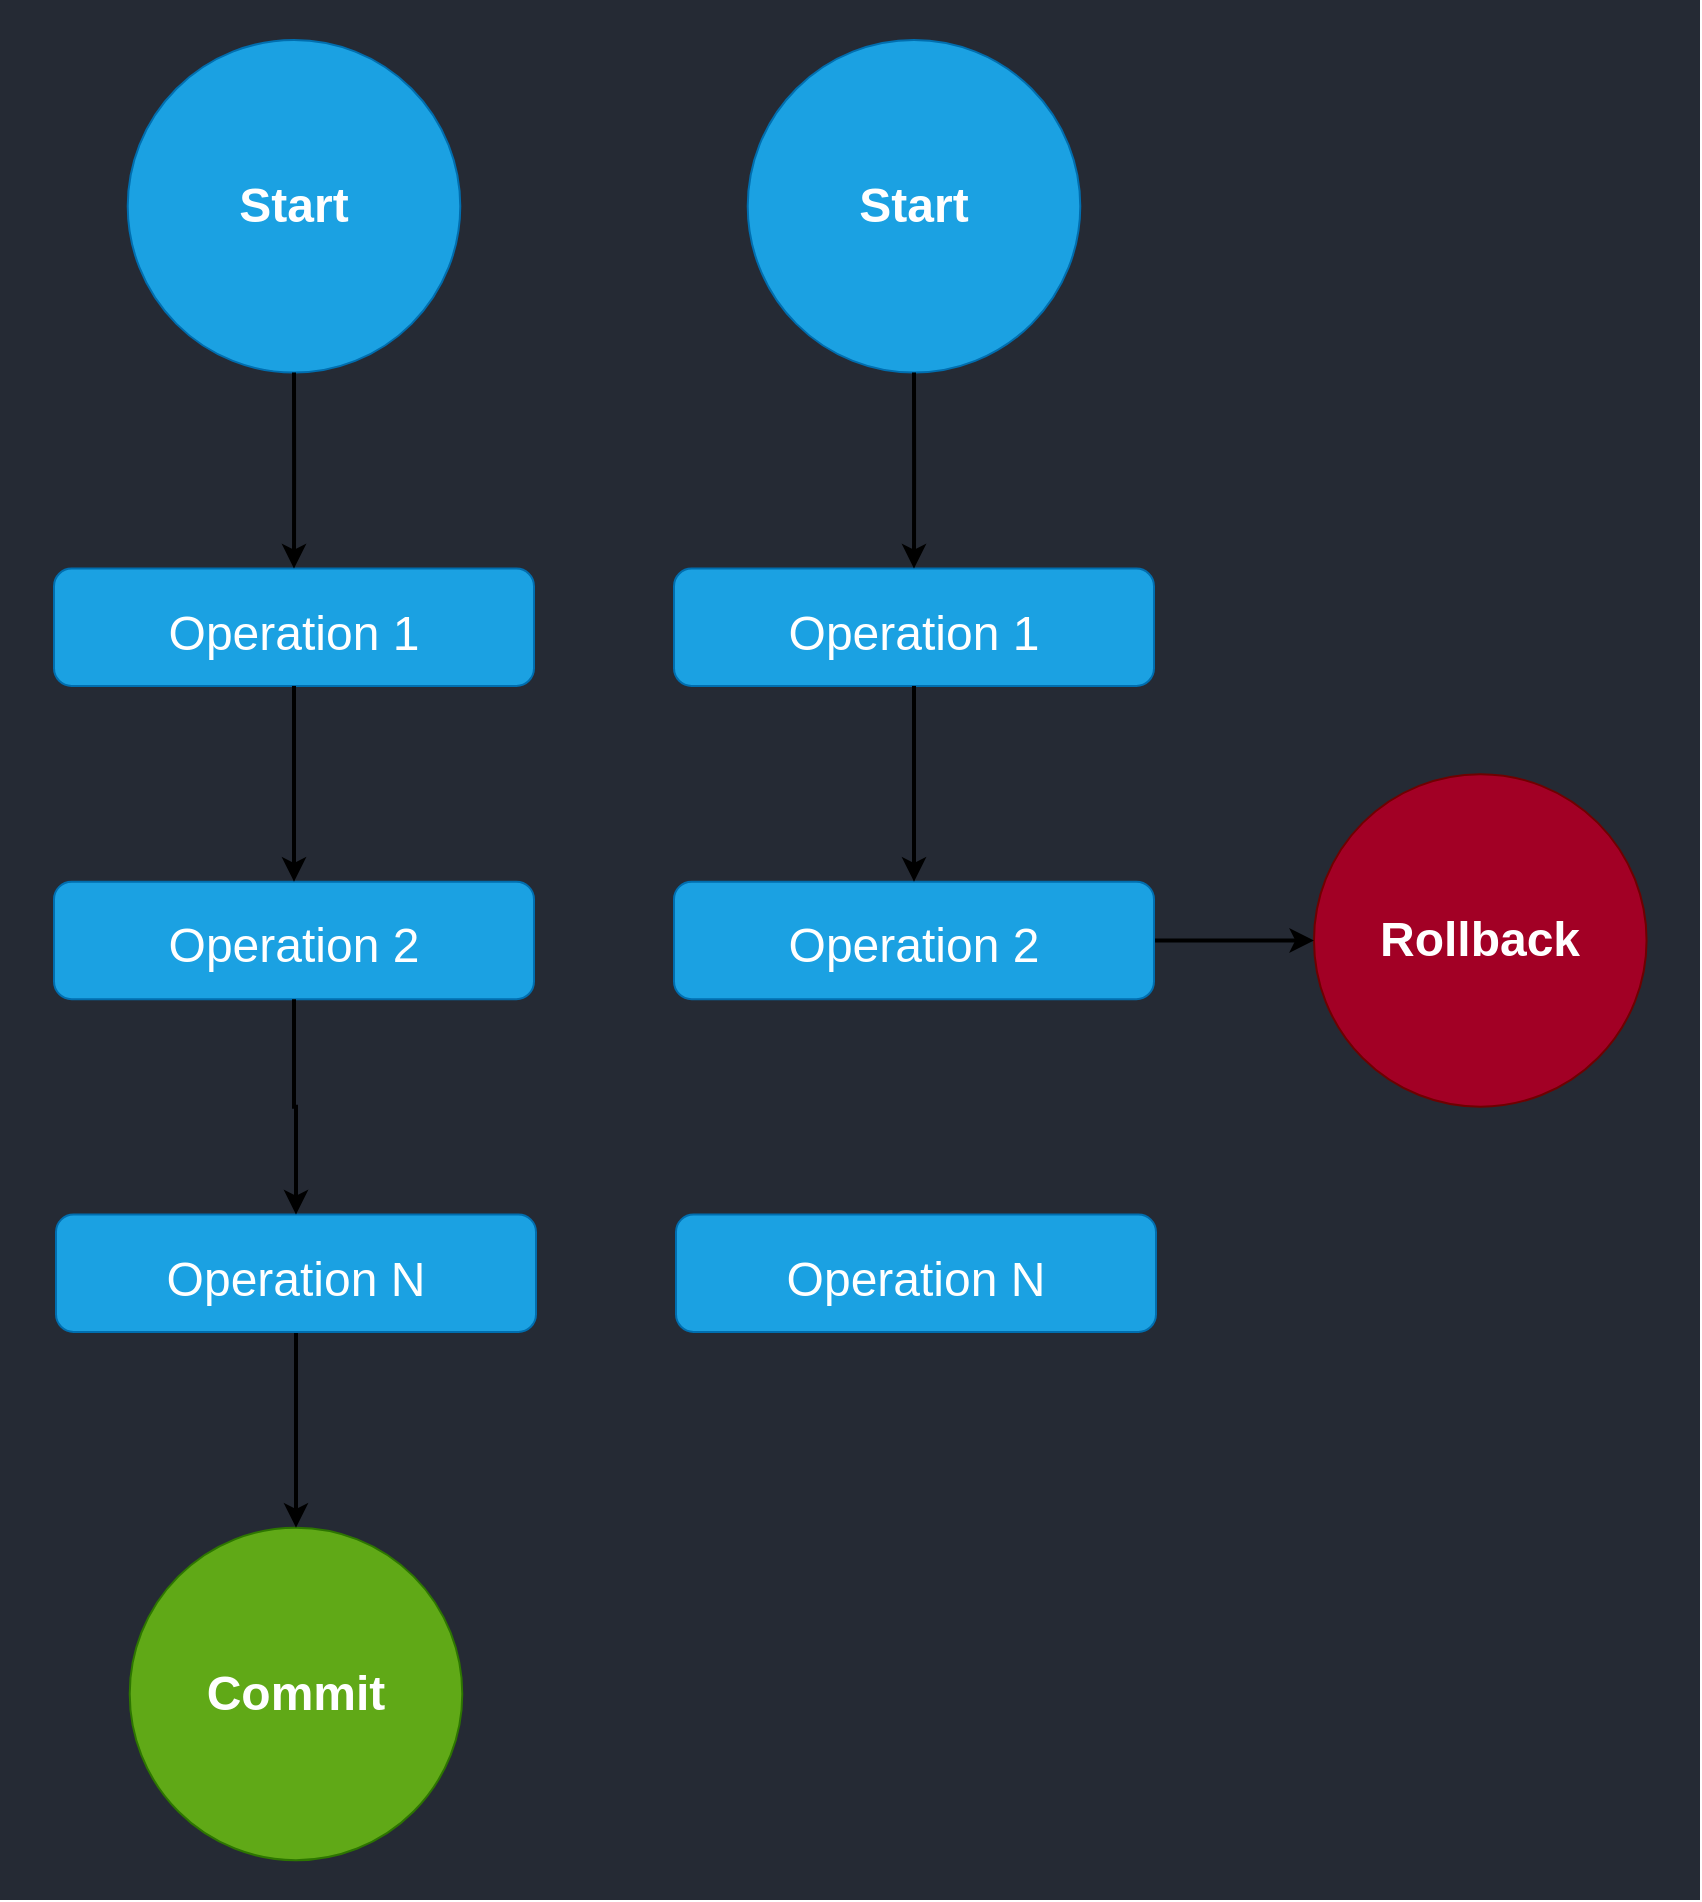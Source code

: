 <mxfile version="20.3.0" type="device"><diagram id="pjnvk4wZ6ffWbnYm2ZbK" name="Page-1"><mxGraphModel dx="2372" dy="1644" grid="1" gridSize="10" guides="1" tooltips="1" connect="1" arrows="1" fold="1" page="1" pageScale="1" pageWidth="850" pageHeight="950" math="0" shadow="0"><root><mxCell id="0"/><mxCell id="1" parent="0"/><mxCell id="kbeUP_Jf9FTYOOGWZM9g-33" value="" style="rounded=0;whiteSpace=wrap;html=1;pointerEvents=0;fontFamily=Helvetica;fontSize=12;fontColor=default;fillColor=#252a34;gradientColor=none;strokeColor=none;" vertex="1" parent="1"><mxGeometry width="850" height="950" as="geometry"/></mxCell><mxCell id="kbeUP_Jf9FTYOOGWZM9g-1" value="&lt;font size=&quot;1&quot; style=&quot;&quot;&gt;&lt;b style=&quot;font-size: 24px;&quot;&gt;Start&lt;/b&gt;&lt;/font&gt;" style="ellipse;whiteSpace=wrap;html=1;aspect=fixed;fillColor=#1ba1e2;fontColor=#ffffff;strokeColor=#006EAF;" vertex="1" parent="1"><mxGeometry x="63.86" y="20" width="166.277" height="166.277" as="geometry"/></mxCell><mxCell id="kbeUP_Jf9FTYOOGWZM9g-2" value="&lt;font size=&quot;1&quot; style=&quot;&quot;&gt;&lt;b style=&quot;font-size: 24px;&quot;&gt;Commit&lt;/b&gt;&lt;/font&gt;" style="ellipse;whiteSpace=wrap;html=1;aspect=fixed;fillColor=#60a917;fontColor=#ffffff;strokeColor=#2D7600;" vertex="1" parent="1"><mxGeometry x="64.86" y="763.83" width="166.277" height="166.277" as="geometry"/></mxCell><mxCell id="kbeUP_Jf9FTYOOGWZM9g-3" value="&lt;font style=&quot;font-size: 24px;&quot;&gt;Operation 1&lt;/font&gt;" style="rounded=1;whiteSpace=wrap;html=1;fontSize=32;fillColor=#1ba1e2;fontColor=#ffffff;strokeColor=#006EAF;" vertex="1" parent="1"><mxGeometry x="27" y="284.255" width="240.0" height="58.723" as="geometry"/></mxCell><mxCell id="kbeUP_Jf9FTYOOGWZM9g-5" style="edgeStyle=orthogonalEdgeStyle;rounded=0;orthogonalLoop=1;jettySize=auto;html=1;entryX=0.5;entryY=0;entryDx=0;entryDy=0;fontSize=32;strokeWidth=2;" edge="1" parent="1" source="kbeUP_Jf9FTYOOGWZM9g-1" target="kbeUP_Jf9FTYOOGWZM9g-3"><mxGeometry relative="1" as="geometry"/></mxCell><mxCell id="kbeUP_Jf9FTYOOGWZM9g-6" value="&lt;font style=&quot;font-size: 24px;&quot;&gt;Operation 2&lt;/font&gt;" style="rounded=1;whiteSpace=wrap;html=1;fontSize=32;fillColor=#1ba1e2;fontColor=#ffffff;strokeColor=#006EAF;" vertex="1" parent="1"><mxGeometry x="27" y="440.851" width="240.0" height="58.723" as="geometry"/></mxCell><mxCell id="kbeUP_Jf9FTYOOGWZM9g-7" style="edgeStyle=orthogonalEdgeStyle;rounded=0;orthogonalLoop=1;jettySize=auto;html=1;entryX=0.5;entryY=0;entryDx=0;entryDy=0;fontSize=32;strokeWidth=2;" edge="1" parent="1" source="kbeUP_Jf9FTYOOGWZM9g-3" target="kbeUP_Jf9FTYOOGWZM9g-6"><mxGeometry relative="1" as="geometry"/></mxCell><mxCell id="kbeUP_Jf9FTYOOGWZM9g-31" style="edgeStyle=orthogonalEdgeStyle;rounded=0;orthogonalLoop=1;jettySize=auto;html=1;entryX=0.5;entryY=0;entryDx=0;entryDy=0;fontSize=32;strokeWidth=2;" edge="1" parent="1" source="kbeUP_Jf9FTYOOGWZM9g-8" target="kbeUP_Jf9FTYOOGWZM9g-2"><mxGeometry relative="1" as="geometry"/></mxCell><mxCell id="kbeUP_Jf9FTYOOGWZM9g-8" value="&lt;font style=&quot;font-size: 24px;&quot;&gt;Operation N&lt;/font&gt;" style="rounded=1;whiteSpace=wrap;html=1;fontSize=32;fillColor=#1ba1e2;fontColor=#ffffff;strokeColor=#006EAF;" vertex="1" parent="1"><mxGeometry x="28" y="607.234" width="240.0" height="58.723" as="geometry"/></mxCell><mxCell id="kbeUP_Jf9FTYOOGWZM9g-9" style="edgeStyle=orthogonalEdgeStyle;rounded=0;orthogonalLoop=1;jettySize=auto;html=1;fontSize=32;strokeWidth=2;" edge="1" parent="1" source="kbeUP_Jf9FTYOOGWZM9g-6" target="kbeUP_Jf9FTYOOGWZM9g-8"><mxGeometry relative="1" as="geometry"/></mxCell><mxCell id="kbeUP_Jf9FTYOOGWZM9g-19" value="&lt;font size=&quot;1&quot; style=&quot;&quot;&gt;&lt;b style=&quot;font-size: 24px;&quot;&gt;Start&lt;/b&gt;&lt;/font&gt;" style="ellipse;whiteSpace=wrap;html=1;aspect=fixed;fillColor=#1ba1e2;fontColor=#ffffff;strokeColor=#006EAF;" vertex="1" parent="1"><mxGeometry x="373.86" y="20" width="166.277" height="166.277" as="geometry"/></mxCell><mxCell id="kbeUP_Jf9FTYOOGWZM9g-20" value="&lt;font size=&quot;1&quot; style=&quot;&quot;&gt;&lt;b style=&quot;font-size: 24px;&quot;&gt;Rollback&lt;/b&gt;&lt;/font&gt;" style="ellipse;whiteSpace=wrap;html=1;aspect=fixed;fillColor=#a20025;fontColor=#ffffff;strokeColor=#6F0000;" vertex="1" parent="1"><mxGeometry x="657" y="387.078" width="166.277" height="166.277" as="geometry"/></mxCell><mxCell id="kbeUP_Jf9FTYOOGWZM9g-22" value="&lt;font style=&quot;font-size: 24px;&quot;&gt;Operation 1&lt;/font&gt;" style="rounded=1;whiteSpace=wrap;html=1;fontSize=32;fillColor=#1ba1e2;fontColor=#ffffff;strokeColor=#006EAF;" vertex="1" parent="1"><mxGeometry x="337" y="284.255" width="240.0" height="58.723" as="geometry"/></mxCell><mxCell id="kbeUP_Jf9FTYOOGWZM9g-18" style="edgeStyle=orthogonalEdgeStyle;rounded=0;orthogonalLoop=1;jettySize=auto;html=1;entryX=0.5;entryY=0;entryDx=0;entryDy=0;fontSize=32;strokeWidth=2;" edge="1" source="kbeUP_Jf9FTYOOGWZM9g-19" target="kbeUP_Jf9FTYOOGWZM9g-22" parent="1"><mxGeometry relative="1" as="geometry"/></mxCell><mxCell id="kbeUP_Jf9FTYOOGWZM9g-27" style="edgeStyle=orthogonalEdgeStyle;rounded=0;orthogonalLoop=1;jettySize=auto;html=1;entryX=0;entryY=0.5;entryDx=0;entryDy=0;fontSize=32;strokeWidth=2;" edge="1" parent="1" source="kbeUP_Jf9FTYOOGWZM9g-24" target="kbeUP_Jf9FTYOOGWZM9g-20"><mxGeometry relative="1" as="geometry"/></mxCell><mxCell id="kbeUP_Jf9FTYOOGWZM9g-24" value="&lt;font style=&quot;font-size: 24px;&quot;&gt;Operation 2&lt;/font&gt;" style="rounded=1;whiteSpace=wrap;html=1;fontSize=32;fillColor=#1ba1e2;fontColor=#ffffff;strokeColor=#006EAF;" vertex="1" parent="1"><mxGeometry x="337" y="440.851" width="240.0" height="58.723" as="geometry"/></mxCell><mxCell id="kbeUP_Jf9FTYOOGWZM9g-21" style="edgeStyle=orthogonalEdgeStyle;rounded=0;orthogonalLoop=1;jettySize=auto;html=1;entryX=0.5;entryY=0;entryDx=0;entryDy=0;fontSize=32;strokeWidth=2;" edge="1" source="kbeUP_Jf9FTYOOGWZM9g-22" target="kbeUP_Jf9FTYOOGWZM9g-24" parent="1"><mxGeometry relative="1" as="geometry"/></mxCell><mxCell id="kbeUP_Jf9FTYOOGWZM9g-26" value="&lt;font style=&quot;font-size: 24px;&quot;&gt;Operation N&lt;/font&gt;" style="rounded=1;whiteSpace=wrap;html=1;fontSize=32;fillColor=#1ba1e2;fontColor=#ffffff;strokeColor=#006EAF;" vertex="1" parent="1"><mxGeometry x="338.0" y="607.234" width="240.0" height="58.723" as="geometry"/></mxCell></root></mxGraphModel></diagram></mxfile>